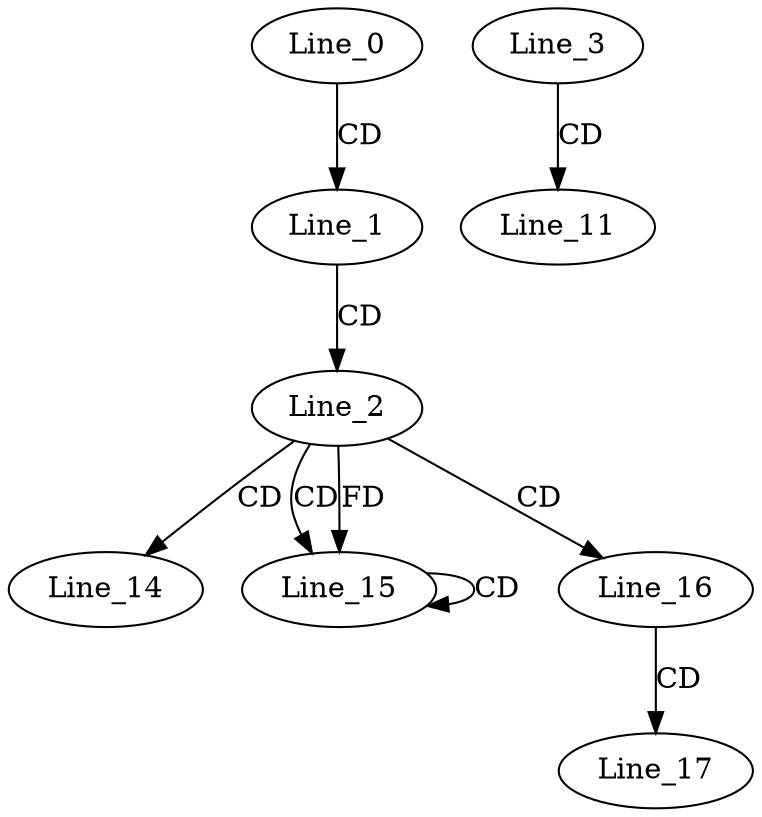 digraph G {
  Line_0;
  Line_1;
  Line_2;
  Line_3;
  Line_11;
  Line_14;
  Line_15;
  Line_15;
  Line_15;
  Line_16;
  Line_17;
  Line_0 -> Line_1 [ label="CD" ];
  Line_1 -> Line_2 [ label="CD" ];
  Line_3 -> Line_11 [ label="CD" ];
  Line_2 -> Line_14 [ label="CD" ];
  Line_2 -> Line_15 [ label="CD" ];
  Line_15 -> Line_15 [ label="CD" ];
  Line_2 -> Line_15 [ label="FD" ];
  Line_2 -> Line_16 [ label="CD" ];
  Line_16 -> Line_17 [ label="CD" ];
}
